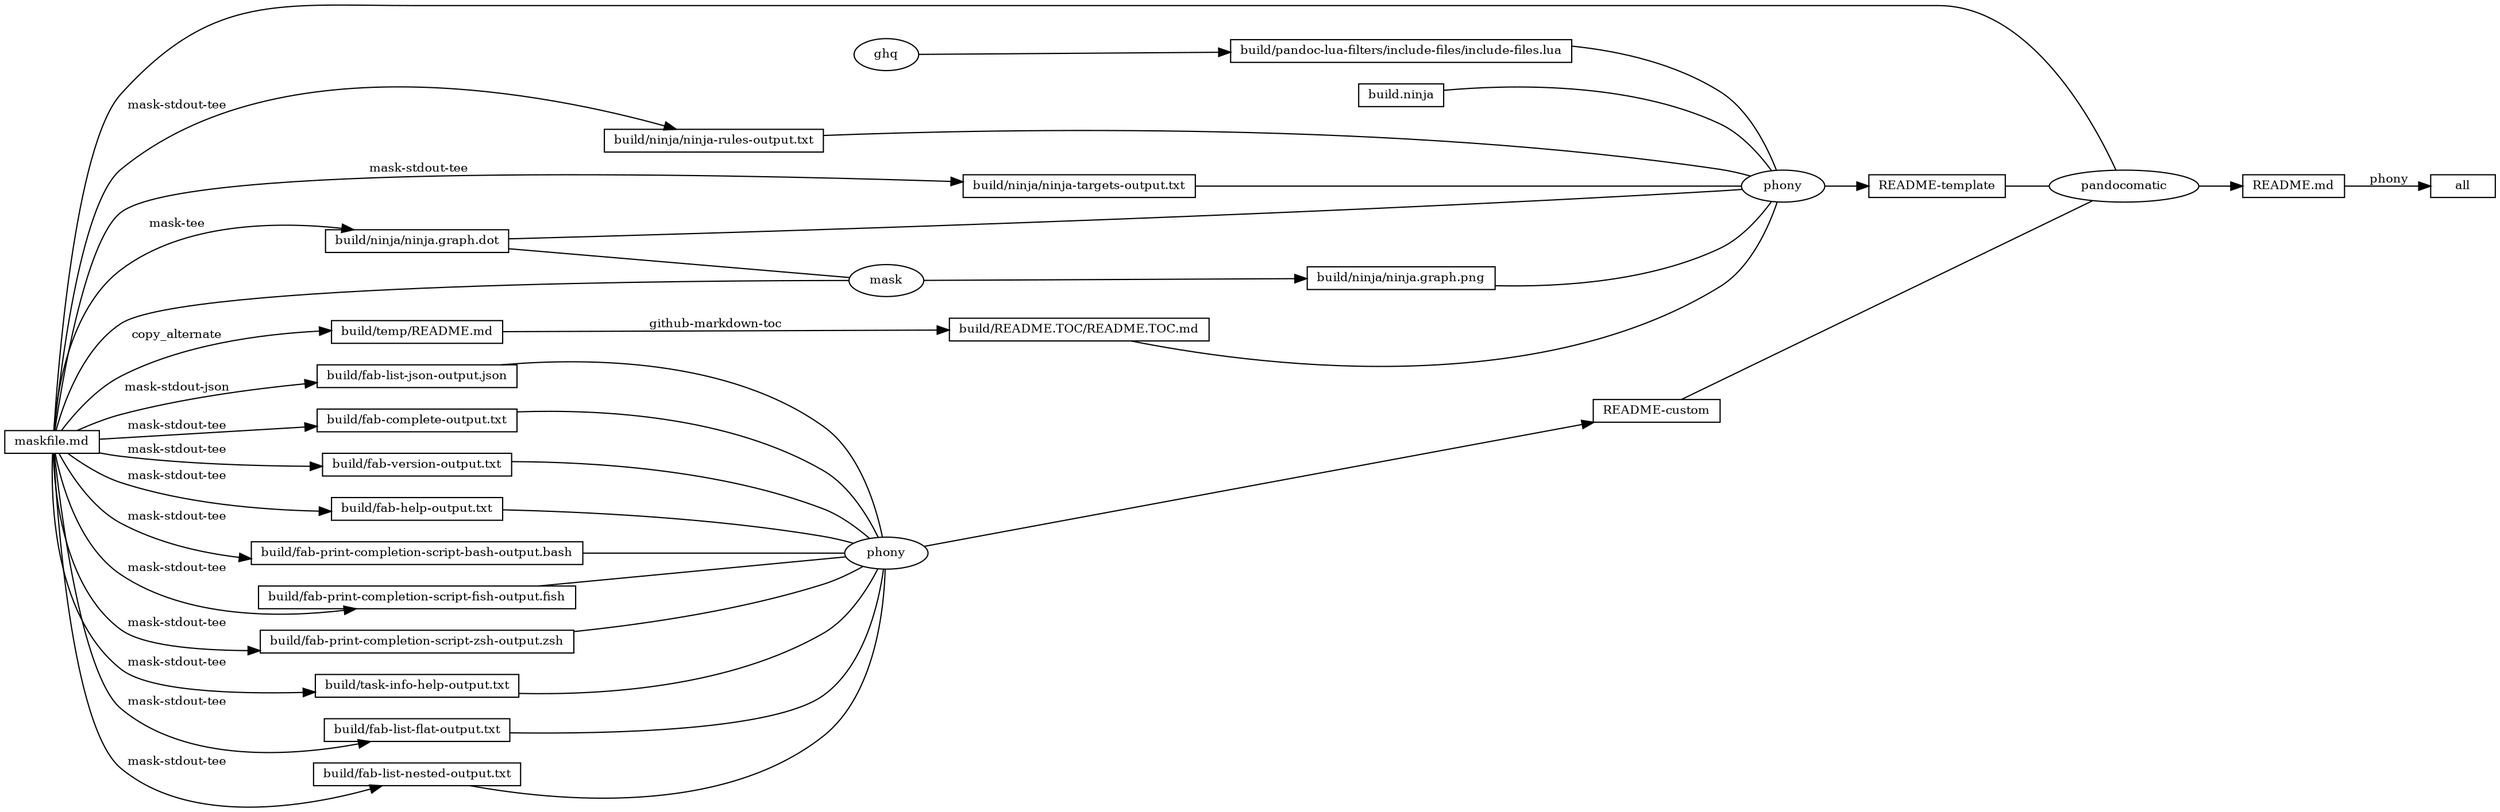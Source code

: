 digraph ninja {
rankdir="LR"
node [fontsize=10, shape=box, height=0.25]
edge [fontsize=10]
"0x7f9068d06600" [label="all"]
"0x7f9068d06690" -> "0x7f9068d06600" [label=" phony"]
"0x7f9068d06690" [label="README.md"]
"0x7f9068d09150" [label="pandocomatic", shape=ellipse]
"0x7f9068d09150" -> "0x7f9068d06690"
"0x7f9068d06e80" -> "0x7f9068d09150" [arrowhead=none]
"0x7f9068d07840" -> "0x7f9068d09150" [arrowhead=none]
"0x7f9068d090a0" -> "0x7f9068d09150" [arrowhead=none]
"0x7f9068d06e80" [label="maskfile.md"]
"0x7f9068d07840" [label="README-template"]
"0x7f9068d078e0" [label="phony", shape=ellipse]
"0x7f9068d078e0" -> "0x7f9068d07840"
"0x7f9068d06bc0" -> "0x7f9068d078e0" [arrowhead=none]
"0x7f9068d07c20" -> "0x7f9068d078e0" [arrowhead=none]
"0x7f9068d06dc0" -> "0x7f9068d078e0" [arrowhead=none]
"0x7f9068d07030" -> "0x7f9068d078e0" [arrowhead=none]
"0x7f9068d07290" -> "0x7f9068d078e0" [arrowhead=none]
"0x7f9068d074d0" -> "0x7f9068d078e0" [arrowhead=none]
"0x7f9068d07790" -> "0x7f9068d078e0" [arrowhead=none]
"0x7f9068d06bc0" [label="build/pandoc-lua-filters/include-files/include-files.lua"]
"0x7f9068d06b50" [label="ghq", shape=ellipse]
"0x7f9068d06b50" -> "0x7f9068d06bc0"
"0x7f9068d07c20" [label="build.ninja"]
"0x7f9068d06dc0" [label="build/ninja/ninja-rules-output.txt"]
"0x7f9068d06e80" -> "0x7f9068d06dc0" [label=" mask-stdout-tee"]
"0x7f9068d07030" [label="build/ninja/ninja-targets-output.txt"]
"0x7f9068d06e80" -> "0x7f9068d07030" [label=" mask-stdout-tee"]
"0x7f9068d07290" [label="build/ninja/ninja.graph.dot"]
"0x7f9068d06e80" -> "0x7f9068d07290" [label=" mask-tee"]
"0x7f9068d074d0" [label="build/ninja/ninja.graph.png"]
"0x7f9068d07460" [label="mask", shape=ellipse]
"0x7f9068d07460" -> "0x7f9068d074d0"
"0x7f9068d06e80" -> "0x7f9068d07460" [arrowhead=none]
"0x7f9068d07290" -> "0x7f9068d07460" [arrowhead=none]
"0x7f9068d07790" [label="build/README.TOC/README.TOC.md"]
"0x7f9068d075f0" -> "0x7f9068d07790" [label=" github-markdown-toc"]
"0x7f9068d075f0" [label="build/temp/README.md"]
"0x7f9068d06e80" -> "0x7f9068d075f0" [label=" copy_alternate"]
"0x7f9068d090a0" [label="README-custom"]
"0x7f9068d08f60" [label="phony", shape=ellipse]
"0x7f9068d08f60" -> "0x7f9068d090a0"
"0x7f9068d07a10" -> "0x7f9068d08f60" [arrowhead=none]
"0x7f9068d07de0" -> "0x7f9068d08f60" [arrowhead=none]
"0x7f9068d07fc0" -> "0x7f9068d08f60" [arrowhead=none]
"0x7f9068d081b0" -> "0x7f9068d08f60" [arrowhead=none]
"0x7f9068d083b0" -> "0x7f9068d08f60" [arrowhead=none]
"0x7f9068d08560" -> "0x7f9068d08f60" [arrowhead=none]
"0x7f9068d08740" -> "0x7f9068d08f60" [arrowhead=none]
"0x7f9068d08aa0" -> "0x7f9068d08f60" [arrowhead=none]
"0x7f9068d08c40" -> "0x7f9068d08f60" [arrowhead=none]
"0x7f9068d08e60" -> "0x7f9068d08f60" [arrowhead=none]
"0x7f9068d07a10" [label="build/task-info-help-output.txt"]
"0x7f9068d06e80" -> "0x7f9068d07a10" [label=" mask-stdout-tee"]
"0x7f9068d07de0" [label="build/fab-list-flat-output.txt"]
"0x7f9068d06e80" -> "0x7f9068d07de0" [label=" mask-stdout-tee"]
"0x7f9068d07fc0" [label="build/fab-list-nested-output.txt"]
"0x7f9068d06e80" -> "0x7f9068d07fc0" [label=" mask-stdout-tee"]
"0x7f9068d081b0" [label="build/fab-list-json-output.json"]
"0x7f9068d06e80" -> "0x7f9068d081b0" [label=" mask-stdout-json"]
"0x7f9068d083b0" [label="build/fab-complete-output.txt"]
"0x7f9068d06e80" -> "0x7f9068d083b0" [label=" mask-stdout-tee"]
"0x7f9068d08560" [label="build/fab-version-output.txt"]
"0x7f9068d06e80" -> "0x7f9068d08560" [label=" mask-stdout-tee"]
"0x7f9068d08740" [label="build/fab-help-output.txt"]
"0x7f9068d06e80" -> "0x7f9068d08740" [label=" mask-stdout-tee"]
"0x7f9068d08aa0" [label="build/fab-print-completion-script-bash-output.bash"]
"0x7f9068d06e80" -> "0x7f9068d08aa0" [label=" mask-stdout-tee"]
"0x7f9068d08c40" [label="build/fab-print-completion-script-fish-output.fish"]
"0x7f9068d06e80" -> "0x7f9068d08c40" [label=" mask-stdout-tee"]
"0x7f9068d08e60" [label="build/fab-print-completion-script-zsh-output.zsh"]
"0x7f9068d06e80" -> "0x7f9068d08e60" [label=" mask-stdout-tee"]
}
